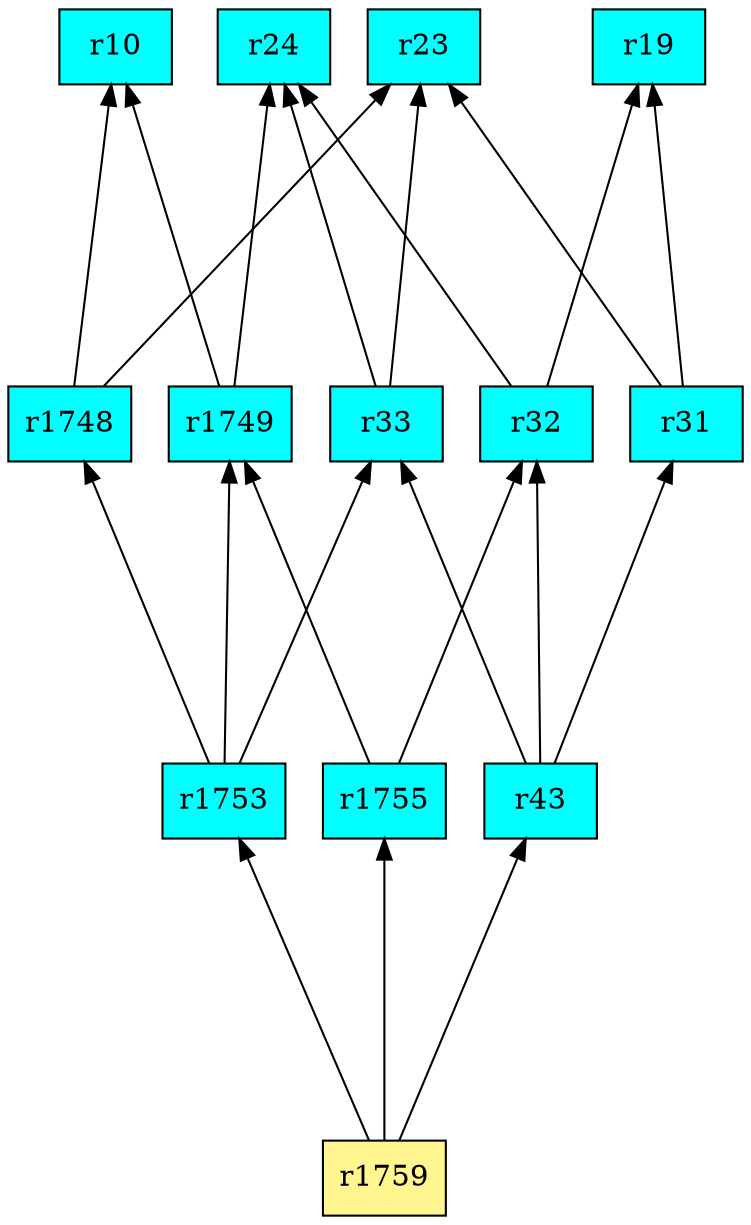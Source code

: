 digraph G {
rankdir=BT;ranksep="2.0";
"r1748" [shape=record,fillcolor=cyan,style=filled,label="{r1748}"];
"r1749" [shape=record,fillcolor=cyan,style=filled,label="{r1749}"];
"r24" [shape=record,fillcolor=cyan,style=filled,label="{r24}"];
"r19" [shape=record,fillcolor=cyan,style=filled,label="{r19}"];
"r23" [shape=record,fillcolor=cyan,style=filled,label="{r23}"];
"r33" [shape=record,fillcolor=cyan,style=filled,label="{r33}"];
"r31" [shape=record,fillcolor=cyan,style=filled,label="{r31}"];
"r1755" [shape=record,fillcolor=cyan,style=filled,label="{r1755}"];
"r43" [shape=record,fillcolor=cyan,style=filled,label="{r43}"];
"r1759" [shape=record,fillcolor=khaki1,style=filled,label="{r1759}"];
"r1753" [shape=record,fillcolor=cyan,style=filled,label="{r1753}"];
"r32" [shape=record,fillcolor=cyan,style=filled,label="{r32}"];
"r10" [shape=record,fillcolor=cyan,style=filled,label="{r10}"];
"r1748" -> "r23"
"r1748" -> "r10"
"r1749" -> "r24"
"r1749" -> "r10"
"r33" -> "r24"
"r33" -> "r23"
"r31" -> "r19"
"r31" -> "r23"
"r1755" -> "r1749"
"r1755" -> "r32"
"r43" -> "r33"
"r43" -> "r31"
"r43" -> "r32"
"r1759" -> "r1755"
"r1759" -> "r43"
"r1759" -> "r1753"
"r1753" -> "r1749"
"r1753" -> "r33"
"r1753" -> "r1748"
"r32" -> "r24"
"r32" -> "r19"
}